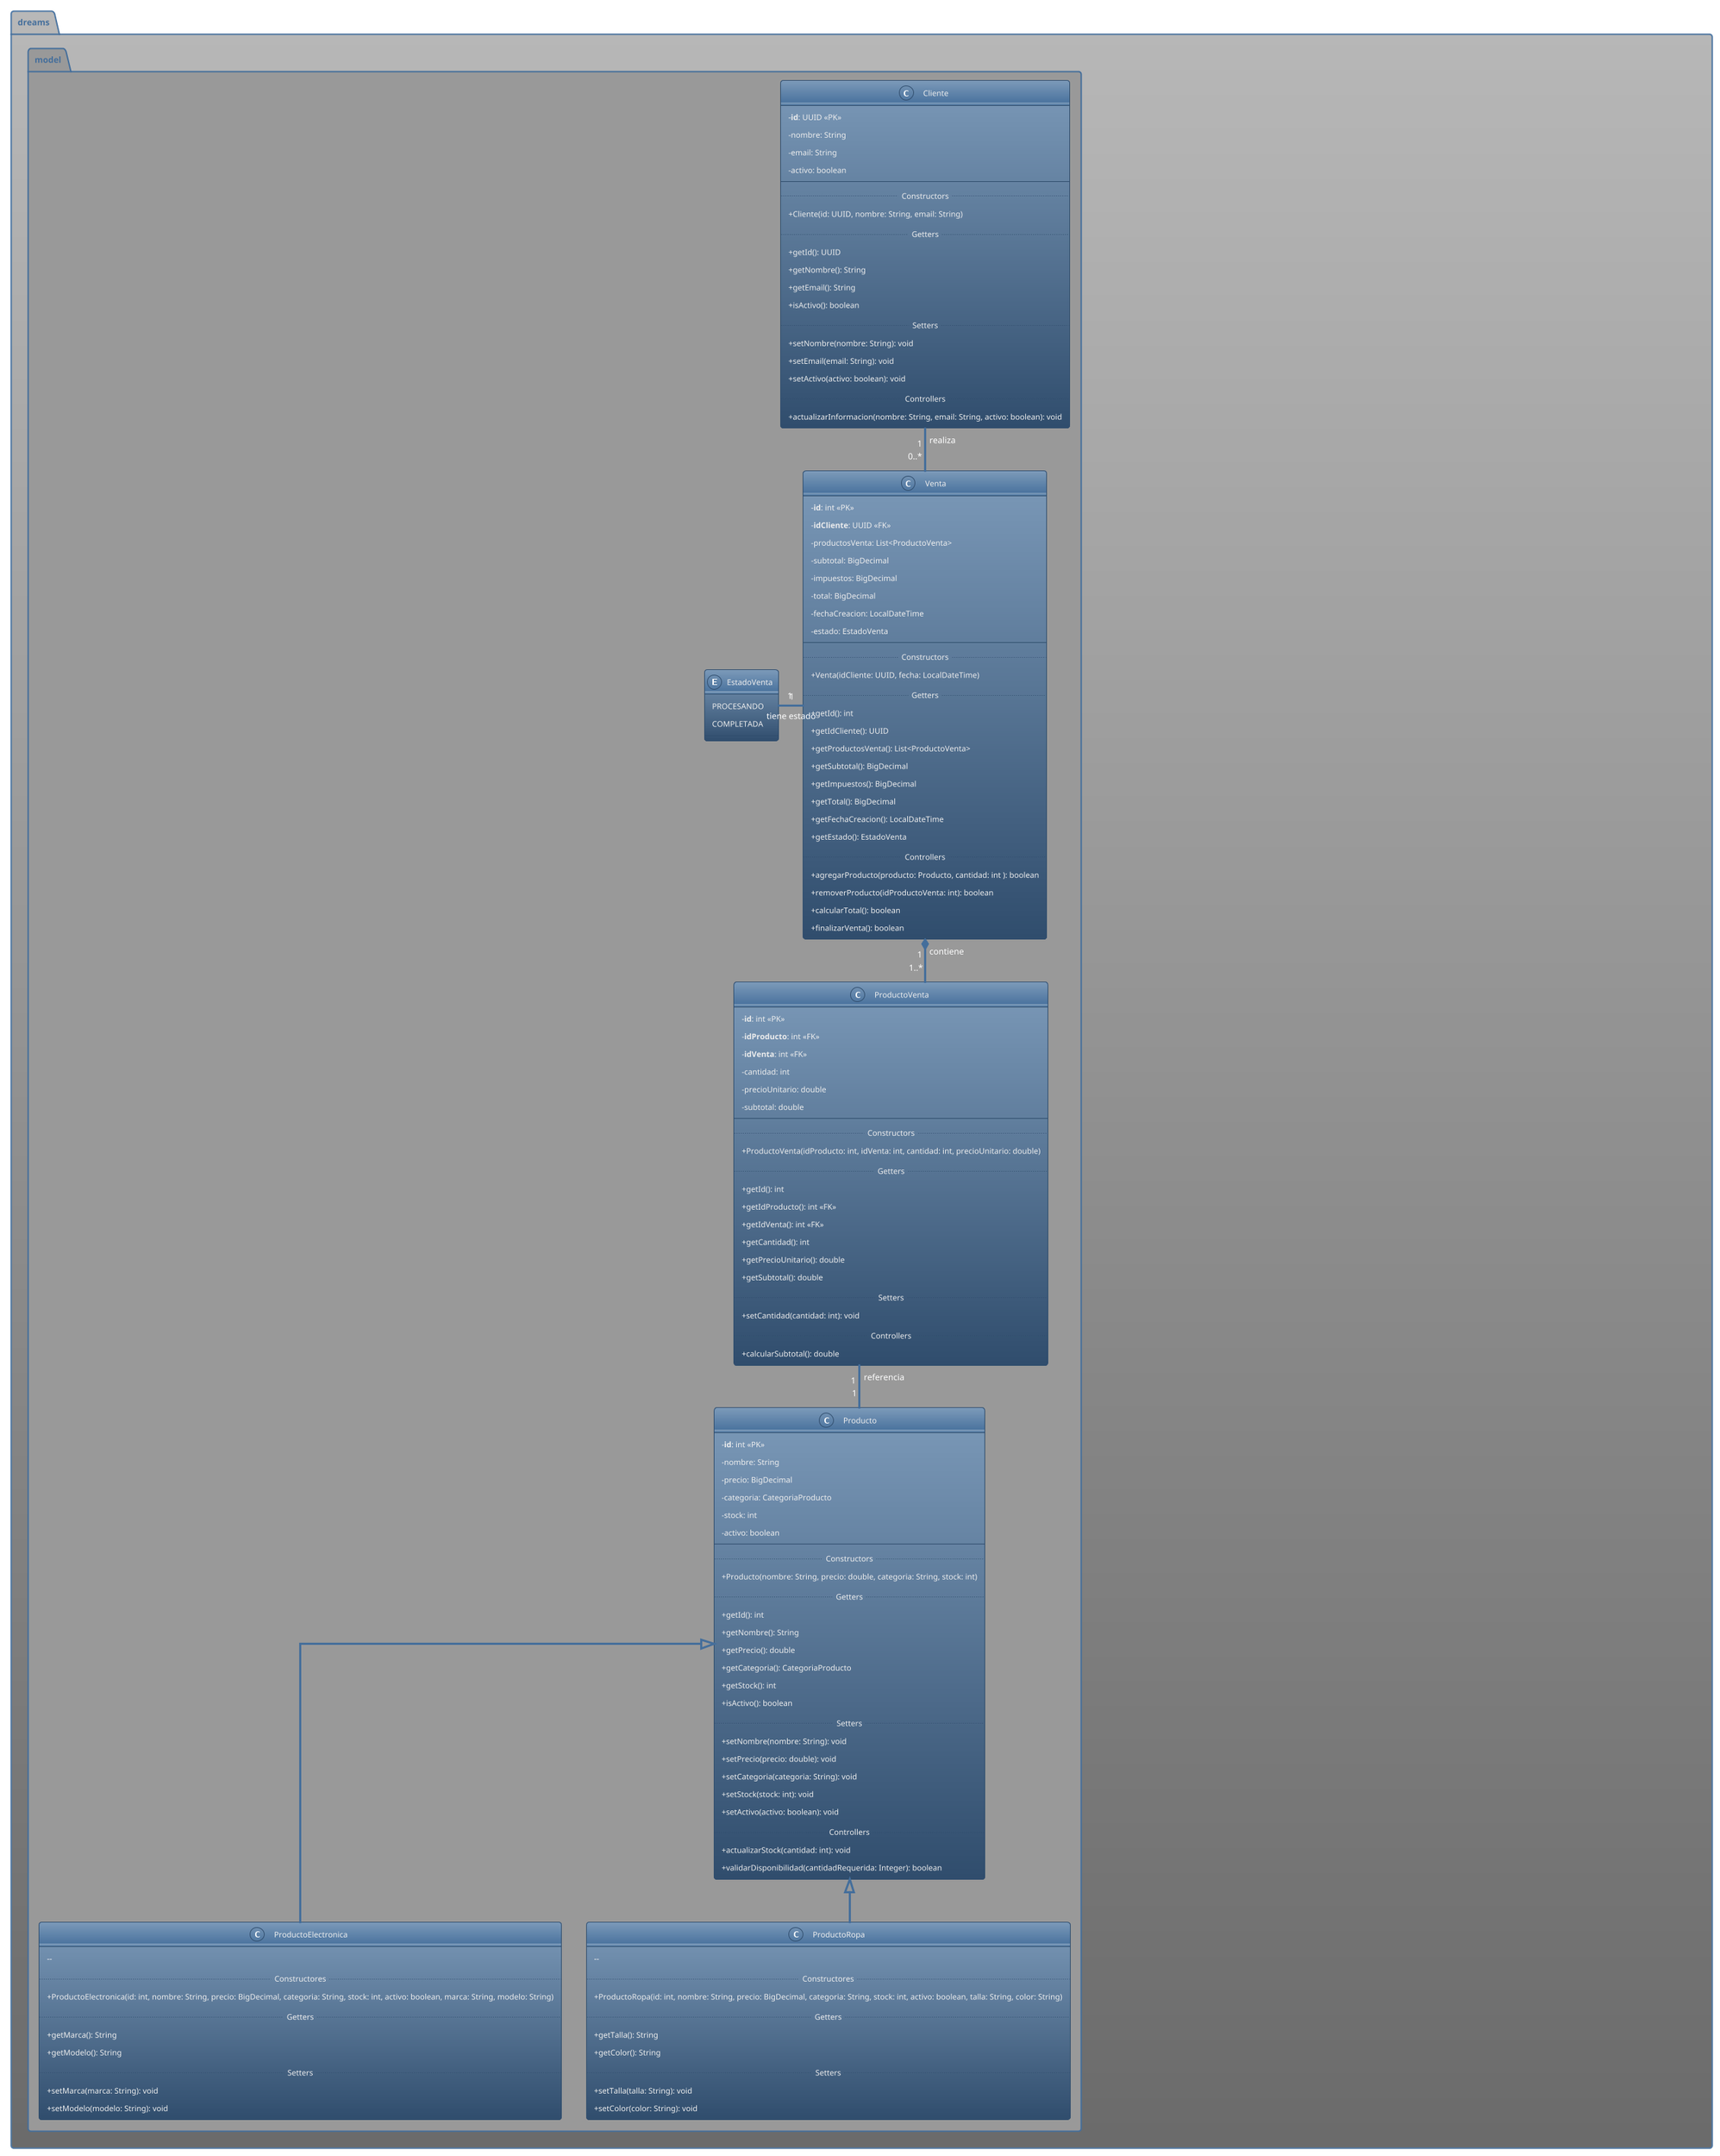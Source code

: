 @startuml Dreams System Model v1.0.1
    
    !theme spacelab
    
    ' Configuration
    skinparam classAttributeIconSize 0
    skinparam backgroundColor transparent
    skinparam linetype ortho

    package dreams.model #999999 {
        
        '=== Modelos ===

        class Cliente {
            - **id**: UUID <<PK>>
            - nombre: String
            - email: String
            - activo: boolean
            --
            .. Constructors ..
            + Cliente(id: UUID, nombre: String, email: String)
            .. Getters ..
            + getId(): UUID
            + getNombre(): String
            + getEmail(): String
            + isActivo(): boolean
            .. Setters ..
            + setNombre(nombre: String): void
            + setEmail(email: String): void
            + setActivo(activo: boolean): void
            .. Controllers ..
            + actualizarInformacion(nombre: String, email: String, activo: boolean): void
        }
        
        class Producto {
            - **id**: int <<PK>>
            - nombre: String
            - precio: BigDecimal
            - categoria: CategoriaProducto
            - stock: int
            - activo: boolean
            --
            .. Constructors ..
            + Producto(nombre: String, precio: double, categoria: String, stock: int)
            .. Getters ..
            + getId(): int
            + getNombre(): String
            + getPrecio(): double
            + getCategoria(): CategoriaProducto
            + getStock(): int
            + isActivo(): boolean
            .. Setters ..
            + setNombre(nombre: String): void
            + setPrecio(precio: double): void
            + setCategoria(categoria: String): void
            + setStock(stock: int): void
            + setActivo(activo: boolean): void
            .. Controllers ..
            + actualizarStock(cantidad: int): void
            + validarDisponibilidad(cantidadRequerida: Integer): boolean
        }
        
        class Venta {
            - **id**: int <<PK>>
            - **idCliente**: UUID <<FK>>
            - productosVenta: List<ProductoVenta>
            - subtotal: BigDecimal
            - impuestos: BigDecimal
            - total: BigDecimal
            - fechaCreacion: LocalDateTime
            - estado: EstadoVenta
            --
            .. Constructors ..
            + Venta(idCliente: UUID, fecha: LocalDateTime)
            .. Getters ..
            + getId(): int
            + getIdCliente(): UUID
            + getProductosVenta(): List<ProductoVenta>
            + getSubtotal(): BigDecimal
            + getImpuestos(): BigDecimal
            + getTotal(): BigDecimal
            + getFechaCreacion(): LocalDateTime
            + getEstado(): EstadoVenta
            .. Controllers ..
            + agregarProducto(producto: Producto, cantidad: int ): boolean
            + removerProducto(idProductoVenta: int): boolean
            + calcularTotal(): boolean
            + finalizarVenta(): boolean
        }
        
        class ProductoVenta {
            - **id**: int <<PK>>
            - **idProducto**: int <<FK>>
            - **idVenta**: int <<FK>>
            - cantidad: int
            - precioUnitario: double
            - subtotal: double
            --
            .. Constructors ..
            + ProductoVenta(idProducto: int, idVenta: int, cantidad: int, precioUnitario: double)
            .. Getters ..
            + getId(): int
            + getIdProducto(): int <<FK>>
            + getIdVenta(): int <<FK>>
            + getCantidad(): int
            + getPrecioUnitario(): double
            + getSubtotal(): double
            .. Setters ..
            + setCantidad(cantidad: int): void
            .. Controllers ..
            + calcularSubtotal(): double
        }

        class ProductoElectronica extends Producto {
            -- 
            .. Constructores ..
            + ProductoElectronica(id: int, nombre: String, precio: BigDecimal, categoria: String, stock: int, activo: boolean, marca: String, modelo: String)
            .. Getters ..
            + getMarca(): String
            + getModelo(): String
            .. Setters ..
            + setMarca(marca: String): void
            + setModelo(modelo: String): void
        }

        class ProductoRopa extends Producto {
            -- 
            .. Constructores ..
            + ProductoRopa(id: int, nombre: String, precio: BigDecimal, categoria: String, stock: int, activo: boolean, talla: String, color: String)
            .. Getters ..
            + getTalla(): String
            + getColor(): String
            .. Setters ..
            + setTalla(talla: String): void
            + setColor(color: String): void
        }
        
        '=== Enumeraciones ===
        
        enum EstadoVenta {
            PROCESANDO
            COMPLETADA
        }
        
    }

    package dreams.view #888888 {

        '=== Vistas ===

        class Dreams {
            --
            + mostrarMenuPrincipal(): void
        }

        class MenuClientes {
            --
            + {static} mostrarMenuClientes(): void
            + {static} crearCliente(): void
            + {static} leerCliente(): void
            + {static} actualizarCliente(): void
            + {static} eliminarCliente(): void
            + {static} listarClientes(): void
        }

        class MenuProductos {
            --
            + {static} mostrarMenuProductos(): void
            + {static} crearProducto(): void
            + {static} leerProducto(): void
            + {static} actualizarProducto(): void
            + {static} eliminarProducto(): void
            + {static} listarProductos(): void
        }
        
        class MenuVentas {
            --
            + {static} mostrarMenuVentas(): void
            + {static} crearVenta(): void
            + {static} leerVenta(): void
            + {static} actualizarVenta(): void
            + {static} eliminarVenta(): void
            + {static} listarVentas(): void
        }
        
    }
    
    ' === Relaciones ===

    ' --- Asociaciones simples ---

    ' Un Cliente puede realizar cero o muchas Ventas. Cada Venta es realizada por exactamente un Cliente.
    Cliente "1" -- "0..*" Venta : realiza

    ' Cada ProductoVenta se refiere a exactamente un Producto. Un Producto puede estar en múltiples ProductoVenta.
    ProductoVenta "1" -- "1" Producto : referencia

    ' --- Composiciones ---

    ' Una Venta se compone de uno o más ProductoVenta. La vida de ProductoVenta depende de la Venta (Composición).
    Venta "1" *-- "1..*" ProductoVenta : contiene

    ' --- Herencia ---

    'Producto <|-- ProductoElectronica
    'Producto <|-- ProductoRopa

    ' --- Enumeraciones ---

    ' Una Venta tiene exactamente un EstadoVenta. Un EstadoVenta puede ser asociado a cero o muchas Ventas.
    Venta "1" -left- "1" EstadoVenta : tiene estado
    
    ' --- Dependencias ---

    ' La clase Prueba depende de las otras clases para realizar sus operaciones, pero no tiene una asociación directa de datos con ellas.
    Cliente <.. MenuClientes : usa
    Producto <.. MenuProductos : usa
    Venta <.. MenuVentas : usa

    ' === Layout ===

    hide dreams.view

@enduml